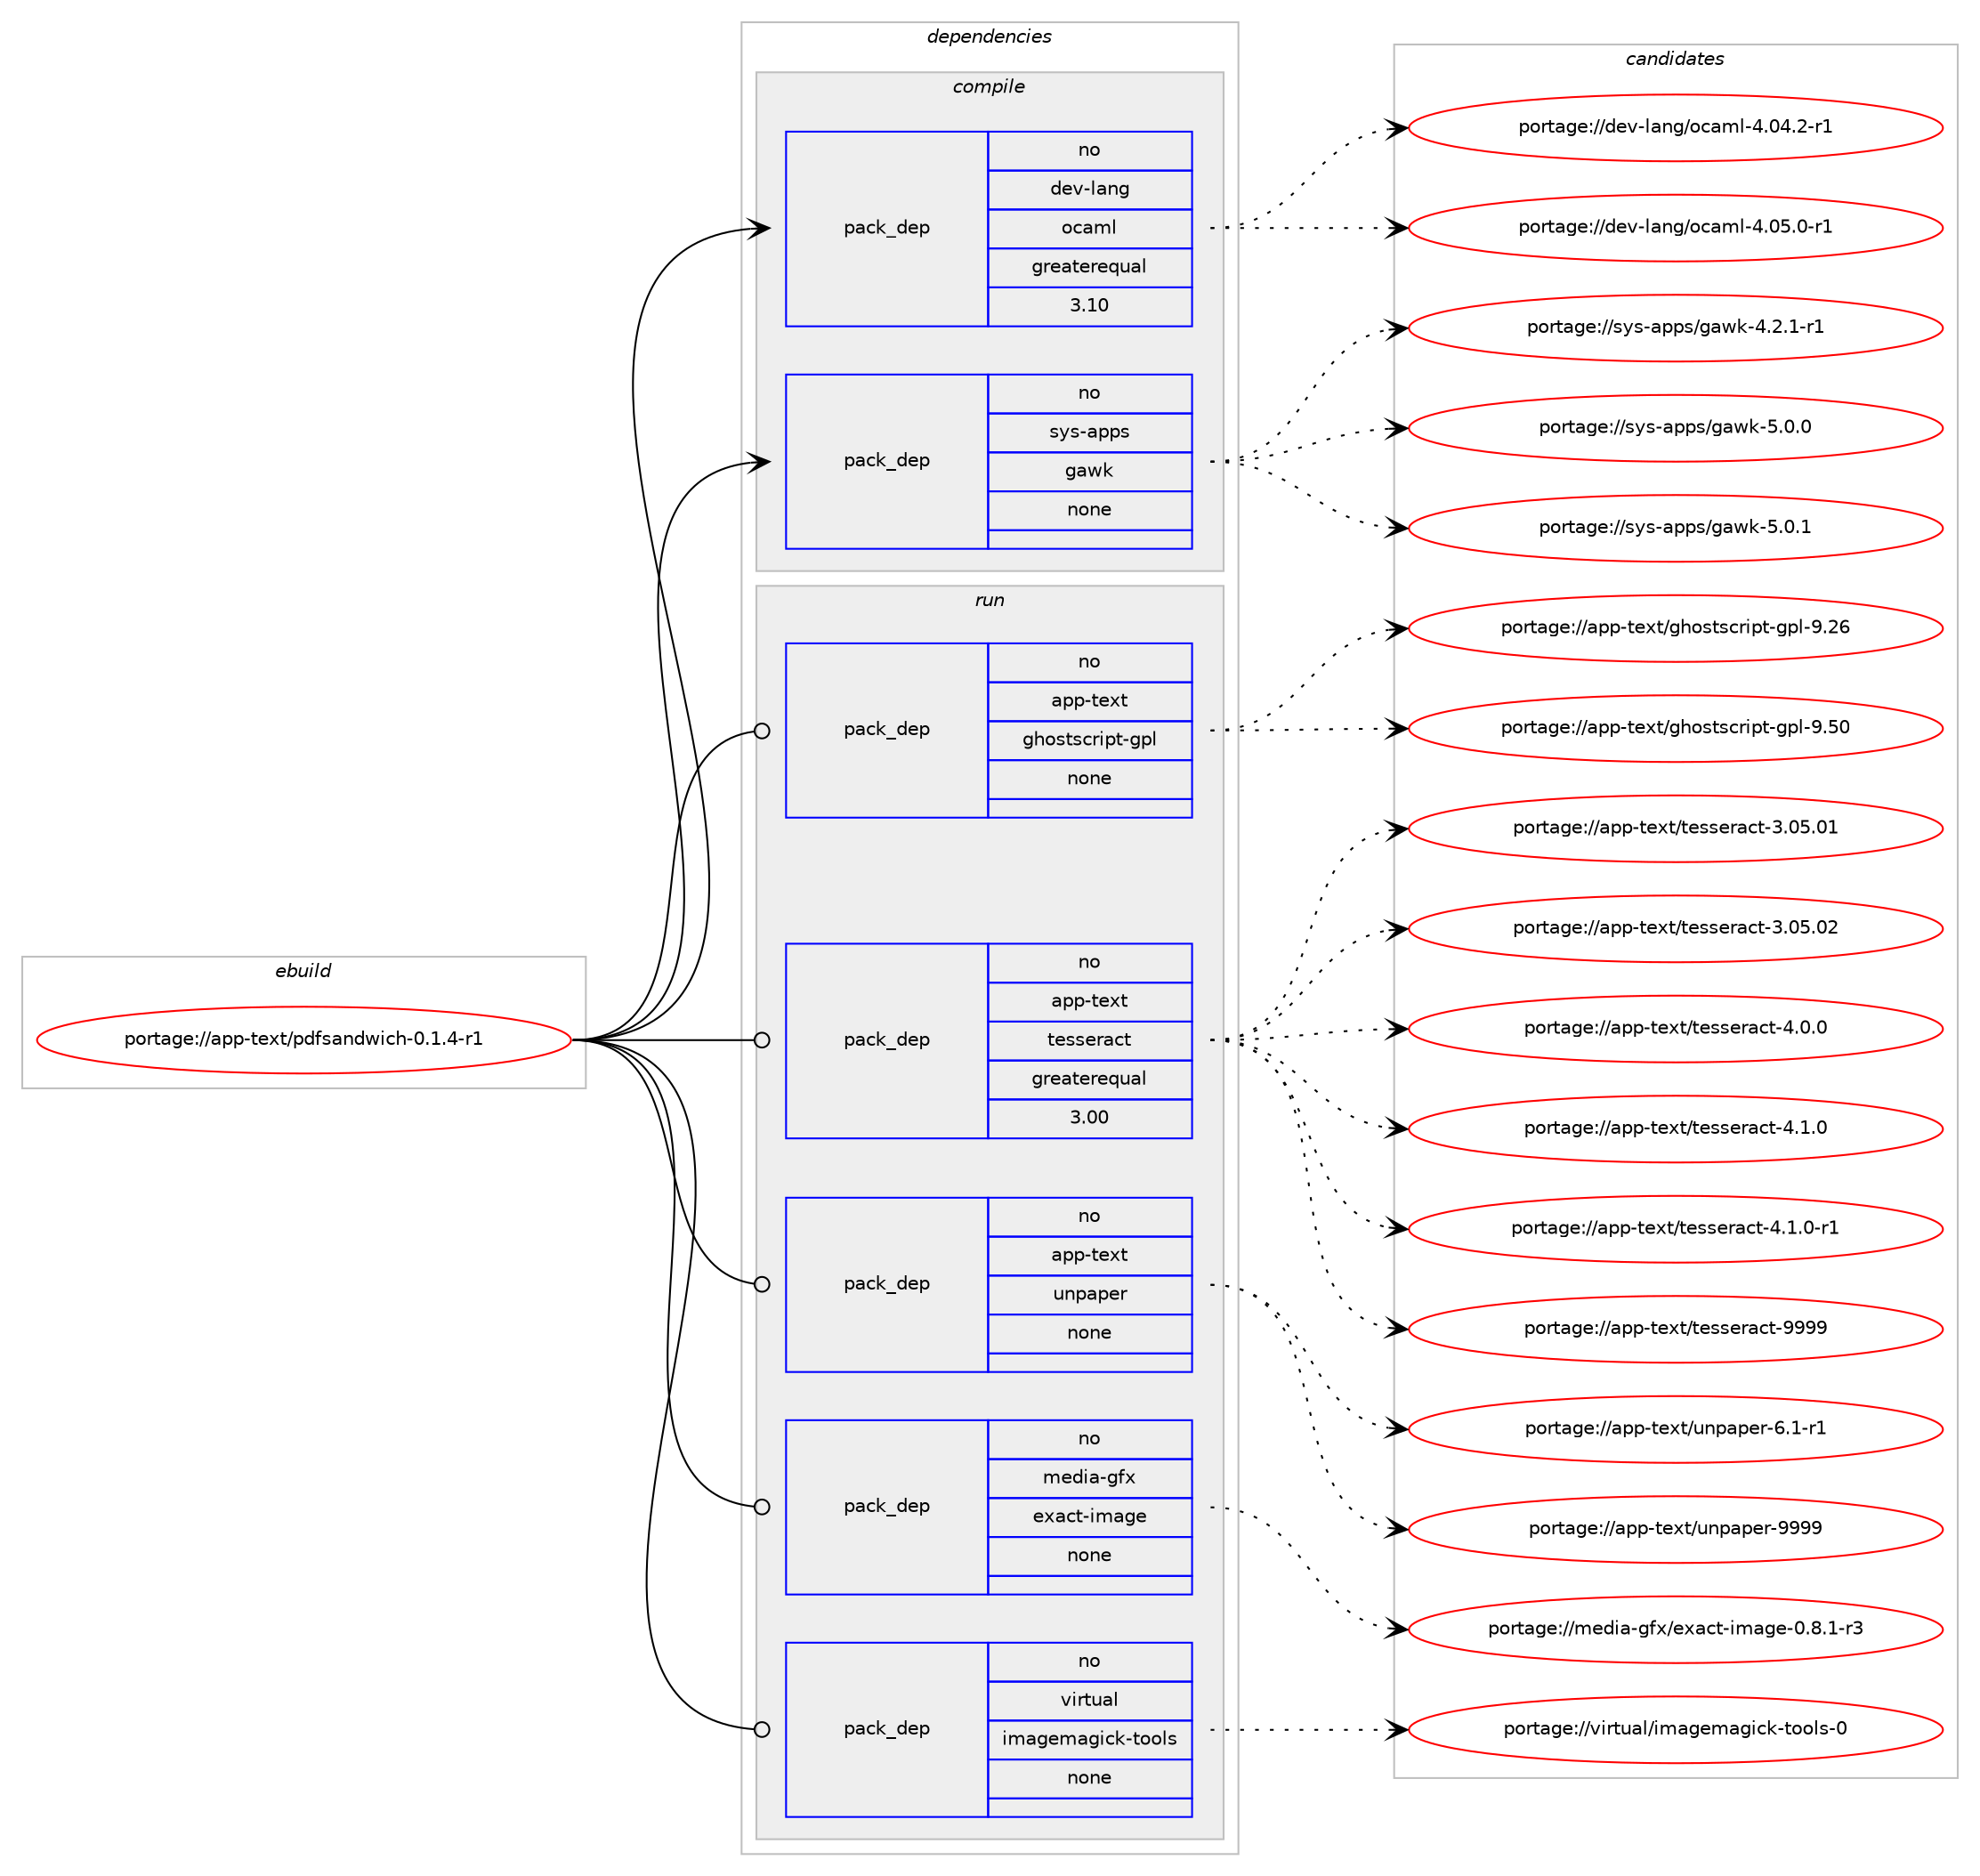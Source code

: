 digraph prolog {

# *************
# Graph options
# *************

newrank=true;
concentrate=true;
compound=true;
graph [rankdir=LR,fontname=Helvetica,fontsize=10,ranksep=1.5];#, ranksep=2.5, nodesep=0.2];
edge  [arrowhead=vee];
node  [fontname=Helvetica,fontsize=10];

# **********
# The ebuild
# **********

subgraph cluster_leftcol {
color=gray;
rank=same;
label=<<i>ebuild</i>>;
id [label="portage://app-text/pdfsandwich-0.1.4-r1", color=red, width=4, href="../app-text/pdfsandwich-0.1.4-r1.svg"];
}

# ****************
# The dependencies
# ****************

subgraph cluster_midcol {
color=gray;
label=<<i>dependencies</i>>;
subgraph cluster_compile {
fillcolor="#eeeeee";
style=filled;
label=<<i>compile</i>>;
subgraph pack34708 {
dependency46674 [label=<<TABLE BORDER="0" CELLBORDER="1" CELLSPACING="0" CELLPADDING="4" WIDTH="220"><TR><TD ROWSPAN="6" CELLPADDING="30">pack_dep</TD></TR><TR><TD WIDTH="110">no</TD></TR><TR><TD>dev-lang</TD></TR><TR><TD>ocaml</TD></TR><TR><TD>greaterequal</TD></TR><TR><TD>3.10</TD></TR></TABLE>>, shape=none, color=blue];
}
id:e -> dependency46674:w [weight=20,style="solid",arrowhead="vee"];
subgraph pack34709 {
dependency46675 [label=<<TABLE BORDER="0" CELLBORDER="1" CELLSPACING="0" CELLPADDING="4" WIDTH="220"><TR><TD ROWSPAN="6" CELLPADDING="30">pack_dep</TD></TR><TR><TD WIDTH="110">no</TD></TR><TR><TD>sys-apps</TD></TR><TR><TD>gawk</TD></TR><TR><TD>none</TD></TR><TR><TD></TD></TR></TABLE>>, shape=none, color=blue];
}
id:e -> dependency46675:w [weight=20,style="solid",arrowhead="vee"];
}
subgraph cluster_compileandrun {
fillcolor="#eeeeee";
style=filled;
label=<<i>compile and run</i>>;
}
subgraph cluster_run {
fillcolor="#eeeeee";
style=filled;
label=<<i>run</i>>;
subgraph pack34710 {
dependency46676 [label=<<TABLE BORDER="0" CELLBORDER="1" CELLSPACING="0" CELLPADDING="4" WIDTH="220"><TR><TD ROWSPAN="6" CELLPADDING="30">pack_dep</TD></TR><TR><TD WIDTH="110">no</TD></TR><TR><TD>app-text</TD></TR><TR><TD>ghostscript-gpl</TD></TR><TR><TD>none</TD></TR><TR><TD></TD></TR></TABLE>>, shape=none, color=blue];
}
id:e -> dependency46676:w [weight=20,style="solid",arrowhead="odot"];
subgraph pack34711 {
dependency46677 [label=<<TABLE BORDER="0" CELLBORDER="1" CELLSPACING="0" CELLPADDING="4" WIDTH="220"><TR><TD ROWSPAN="6" CELLPADDING="30">pack_dep</TD></TR><TR><TD WIDTH="110">no</TD></TR><TR><TD>app-text</TD></TR><TR><TD>tesseract</TD></TR><TR><TD>greaterequal</TD></TR><TR><TD>3.00</TD></TR></TABLE>>, shape=none, color=blue];
}
id:e -> dependency46677:w [weight=20,style="solid",arrowhead="odot"];
subgraph pack34712 {
dependency46678 [label=<<TABLE BORDER="0" CELLBORDER="1" CELLSPACING="0" CELLPADDING="4" WIDTH="220"><TR><TD ROWSPAN="6" CELLPADDING="30">pack_dep</TD></TR><TR><TD WIDTH="110">no</TD></TR><TR><TD>app-text</TD></TR><TR><TD>unpaper</TD></TR><TR><TD>none</TD></TR><TR><TD></TD></TR></TABLE>>, shape=none, color=blue];
}
id:e -> dependency46678:w [weight=20,style="solid",arrowhead="odot"];
subgraph pack34713 {
dependency46679 [label=<<TABLE BORDER="0" CELLBORDER="1" CELLSPACING="0" CELLPADDING="4" WIDTH="220"><TR><TD ROWSPAN="6" CELLPADDING="30">pack_dep</TD></TR><TR><TD WIDTH="110">no</TD></TR><TR><TD>media-gfx</TD></TR><TR><TD>exact-image</TD></TR><TR><TD>none</TD></TR><TR><TD></TD></TR></TABLE>>, shape=none, color=blue];
}
id:e -> dependency46679:w [weight=20,style="solid",arrowhead="odot"];
subgraph pack34714 {
dependency46680 [label=<<TABLE BORDER="0" CELLBORDER="1" CELLSPACING="0" CELLPADDING="4" WIDTH="220"><TR><TD ROWSPAN="6" CELLPADDING="30">pack_dep</TD></TR><TR><TD WIDTH="110">no</TD></TR><TR><TD>virtual</TD></TR><TR><TD>imagemagick-tools</TD></TR><TR><TD>none</TD></TR><TR><TD></TD></TR></TABLE>>, shape=none, color=blue];
}
id:e -> dependency46680:w [weight=20,style="solid",arrowhead="odot"];
}
}

# **************
# The candidates
# **************

subgraph cluster_choices {
rank=same;
color=gray;
label=<<i>candidates</i>>;

subgraph choice34708 {
color=black;
nodesep=1;
choiceportage1001011184510897110103471119997109108455246485246504511449 [label="portage://dev-lang/ocaml-4.04.2-r1", color=red, width=4,href="../dev-lang/ocaml-4.04.2-r1.svg"];
choiceportage1001011184510897110103471119997109108455246485346484511449 [label="portage://dev-lang/ocaml-4.05.0-r1", color=red, width=4,href="../dev-lang/ocaml-4.05.0-r1.svg"];
dependency46674:e -> choiceportage1001011184510897110103471119997109108455246485246504511449:w [style=dotted,weight="100"];
dependency46674:e -> choiceportage1001011184510897110103471119997109108455246485346484511449:w [style=dotted,weight="100"];
}
subgraph choice34709 {
color=black;
nodesep=1;
choiceportage115121115459711211211547103971191074552465046494511449 [label="portage://sys-apps/gawk-4.2.1-r1", color=red, width=4,href="../sys-apps/gawk-4.2.1-r1.svg"];
choiceportage11512111545971121121154710397119107455346484648 [label="portage://sys-apps/gawk-5.0.0", color=red, width=4,href="../sys-apps/gawk-5.0.0.svg"];
choiceportage11512111545971121121154710397119107455346484649 [label="portage://sys-apps/gawk-5.0.1", color=red, width=4,href="../sys-apps/gawk-5.0.1.svg"];
dependency46675:e -> choiceportage115121115459711211211547103971191074552465046494511449:w [style=dotted,weight="100"];
dependency46675:e -> choiceportage11512111545971121121154710397119107455346484648:w [style=dotted,weight="100"];
dependency46675:e -> choiceportage11512111545971121121154710397119107455346484649:w [style=dotted,weight="100"];
}
subgraph choice34710 {
color=black;
nodesep=1;
choiceportage97112112451161011201164710310411111511611599114105112116451031121084557465054 [label="portage://app-text/ghostscript-gpl-9.26", color=red, width=4,href="../app-text/ghostscript-gpl-9.26.svg"];
choiceportage97112112451161011201164710310411111511611599114105112116451031121084557465348 [label="portage://app-text/ghostscript-gpl-9.50", color=red, width=4,href="../app-text/ghostscript-gpl-9.50.svg"];
dependency46676:e -> choiceportage97112112451161011201164710310411111511611599114105112116451031121084557465054:w [style=dotted,weight="100"];
dependency46676:e -> choiceportage97112112451161011201164710310411111511611599114105112116451031121084557465348:w [style=dotted,weight="100"];
}
subgraph choice34711 {
color=black;
nodesep=1;
choiceportage97112112451161011201164711610111511510111497991164551464853464849 [label="portage://app-text/tesseract-3.05.01", color=red, width=4,href="../app-text/tesseract-3.05.01.svg"];
choiceportage97112112451161011201164711610111511510111497991164551464853464850 [label="portage://app-text/tesseract-3.05.02", color=red, width=4,href="../app-text/tesseract-3.05.02.svg"];
choiceportage9711211245116101120116471161011151151011149799116455246484648 [label="portage://app-text/tesseract-4.0.0", color=red, width=4,href="../app-text/tesseract-4.0.0.svg"];
choiceportage9711211245116101120116471161011151151011149799116455246494648 [label="portage://app-text/tesseract-4.1.0", color=red, width=4,href="../app-text/tesseract-4.1.0.svg"];
choiceportage97112112451161011201164711610111511510111497991164552464946484511449 [label="portage://app-text/tesseract-4.1.0-r1", color=red, width=4,href="../app-text/tesseract-4.1.0-r1.svg"];
choiceportage97112112451161011201164711610111511510111497991164557575757 [label="portage://app-text/tesseract-9999", color=red, width=4,href="../app-text/tesseract-9999.svg"];
dependency46677:e -> choiceportage97112112451161011201164711610111511510111497991164551464853464849:w [style=dotted,weight="100"];
dependency46677:e -> choiceportage97112112451161011201164711610111511510111497991164551464853464850:w [style=dotted,weight="100"];
dependency46677:e -> choiceportage9711211245116101120116471161011151151011149799116455246484648:w [style=dotted,weight="100"];
dependency46677:e -> choiceportage9711211245116101120116471161011151151011149799116455246494648:w [style=dotted,weight="100"];
dependency46677:e -> choiceportage97112112451161011201164711610111511510111497991164552464946484511449:w [style=dotted,weight="100"];
dependency46677:e -> choiceportage97112112451161011201164711610111511510111497991164557575757:w [style=dotted,weight="100"];
}
subgraph choice34712 {
color=black;
nodesep=1;
choiceportage97112112451161011201164711711011297112101114455446494511449 [label="portage://app-text/unpaper-6.1-r1", color=red, width=4,href="../app-text/unpaper-6.1-r1.svg"];
choiceportage971121124511610112011647117110112971121011144557575757 [label="portage://app-text/unpaper-9999", color=red, width=4,href="../app-text/unpaper-9999.svg"];
dependency46678:e -> choiceportage97112112451161011201164711711011297112101114455446494511449:w [style=dotted,weight="100"];
dependency46678:e -> choiceportage971121124511610112011647117110112971121011144557575757:w [style=dotted,weight="100"];
}
subgraph choice34713 {
color=black;
nodesep=1;
choiceportage109101100105974510310212047101120979911645105109971031014548465646494511451 [label="portage://media-gfx/exact-image-0.8.1-r3", color=red, width=4,href="../media-gfx/exact-image-0.8.1-r3.svg"];
dependency46679:e -> choiceportage109101100105974510310212047101120979911645105109971031014548465646494511451:w [style=dotted,weight="100"];
}
subgraph choice34714 {
color=black;
nodesep=1;
choiceportage1181051141161179710847105109971031011099710310599107451161111111081154548 [label="portage://virtual/imagemagick-tools-0", color=red, width=4,href="../virtual/imagemagick-tools-0.svg"];
dependency46680:e -> choiceportage1181051141161179710847105109971031011099710310599107451161111111081154548:w [style=dotted,weight="100"];
}
}

}
